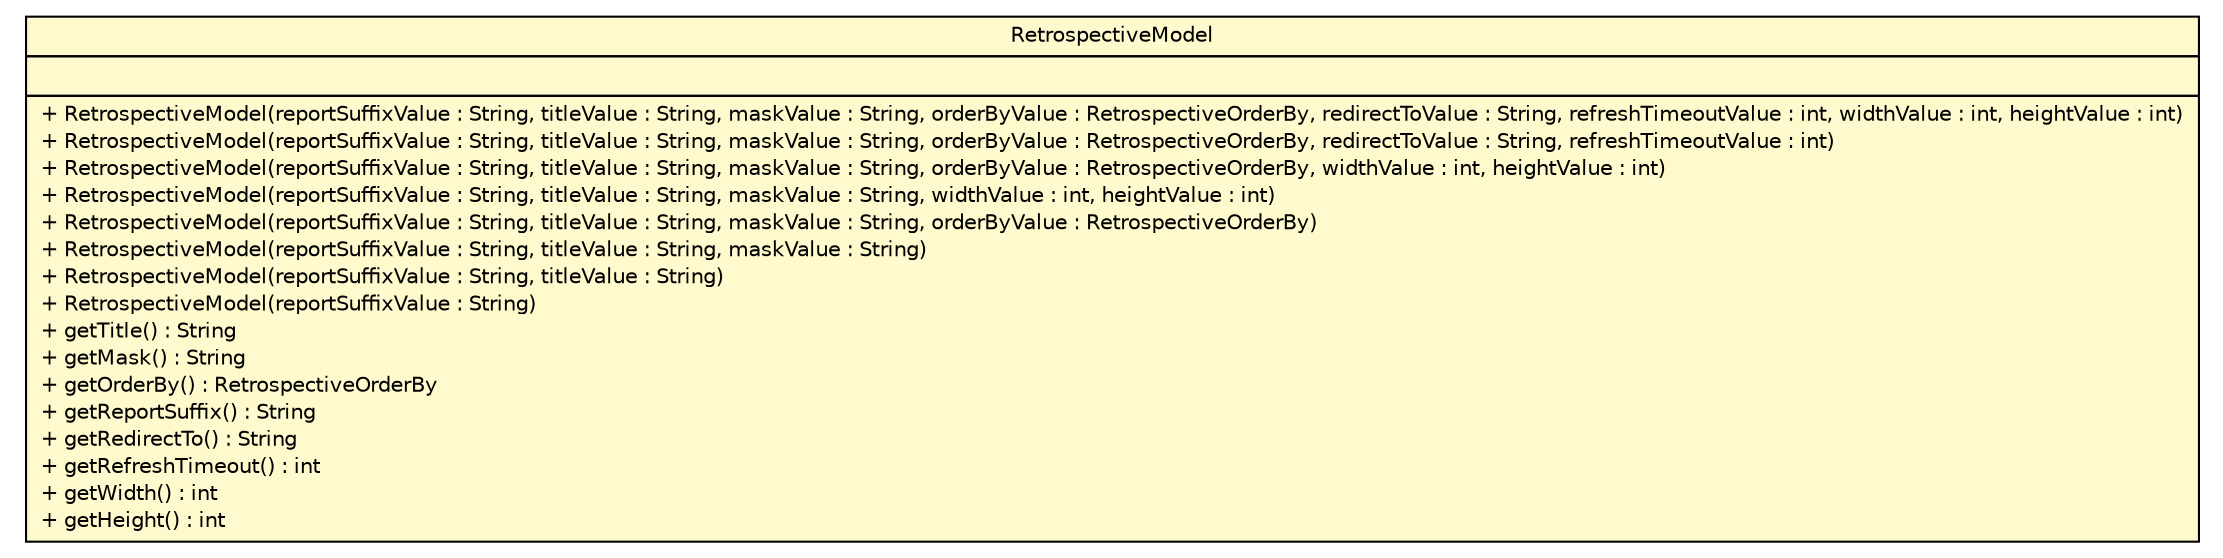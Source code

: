 #!/usr/local/bin/dot
#
# Class diagram 
# Generated by UMLGraph version R5_6 (http://www.umlgraph.org/)
#

digraph G {
	edge [fontname="Helvetica",fontsize=10,labelfontname="Helvetica",labelfontsize=10];
	node [fontname="Helvetica",fontsize=10,shape=plaintext];
	nodesep=0.25;
	ranksep=0.5;
	// com.github.mkolisnyk.cucumber.reporting.types.retrospective.RetrospectiveModel
	c11117 [label=<<table title="com.github.mkolisnyk.cucumber.reporting.types.retrospective.RetrospectiveModel" border="0" cellborder="1" cellspacing="0" cellpadding="2" port="p" bgcolor="lemonChiffon" href="./RetrospectiveModel.html">
		<tr><td><table border="0" cellspacing="0" cellpadding="1">
<tr><td align="center" balign="center"> RetrospectiveModel </td></tr>
		</table></td></tr>
		<tr><td><table border="0" cellspacing="0" cellpadding="1">
<tr><td align="left" balign="left">  </td></tr>
		</table></td></tr>
		<tr><td><table border="0" cellspacing="0" cellpadding="1">
<tr><td align="left" balign="left"> + RetrospectiveModel(reportSuffixValue : String, titleValue : String, maskValue : String, orderByValue : RetrospectiveOrderBy, redirectToValue : String, refreshTimeoutValue : int, widthValue : int, heightValue : int) </td></tr>
<tr><td align="left" balign="left"> + RetrospectiveModel(reportSuffixValue : String, titleValue : String, maskValue : String, orderByValue : RetrospectiveOrderBy, redirectToValue : String, refreshTimeoutValue : int) </td></tr>
<tr><td align="left" balign="left"> + RetrospectiveModel(reportSuffixValue : String, titleValue : String, maskValue : String, orderByValue : RetrospectiveOrderBy, widthValue : int, heightValue : int) </td></tr>
<tr><td align="left" balign="left"> + RetrospectiveModel(reportSuffixValue : String, titleValue : String, maskValue : String, widthValue : int, heightValue : int) </td></tr>
<tr><td align="left" balign="left"> + RetrospectiveModel(reportSuffixValue : String, titleValue : String, maskValue : String, orderByValue : RetrospectiveOrderBy) </td></tr>
<tr><td align="left" balign="left"> + RetrospectiveModel(reportSuffixValue : String, titleValue : String, maskValue : String) </td></tr>
<tr><td align="left" balign="left"> + RetrospectiveModel(reportSuffixValue : String, titleValue : String) </td></tr>
<tr><td align="left" balign="left"> + RetrospectiveModel(reportSuffixValue : String) </td></tr>
<tr><td align="left" balign="left"> + getTitle() : String </td></tr>
<tr><td align="left" balign="left"> + getMask() : String </td></tr>
<tr><td align="left" balign="left"> + getOrderBy() : RetrospectiveOrderBy </td></tr>
<tr><td align="left" balign="left"> + getReportSuffix() : String </td></tr>
<tr><td align="left" balign="left"> + getRedirectTo() : String </td></tr>
<tr><td align="left" balign="left"> + getRefreshTimeout() : int </td></tr>
<tr><td align="left" balign="left"> + getWidth() : int </td></tr>
<tr><td align="left" balign="left"> + getHeight() : int </td></tr>
		</table></td></tr>
		</table>>, URL="./RetrospectiveModel.html", fontname="Helvetica", fontcolor="black", fontsize=10.0];
}

